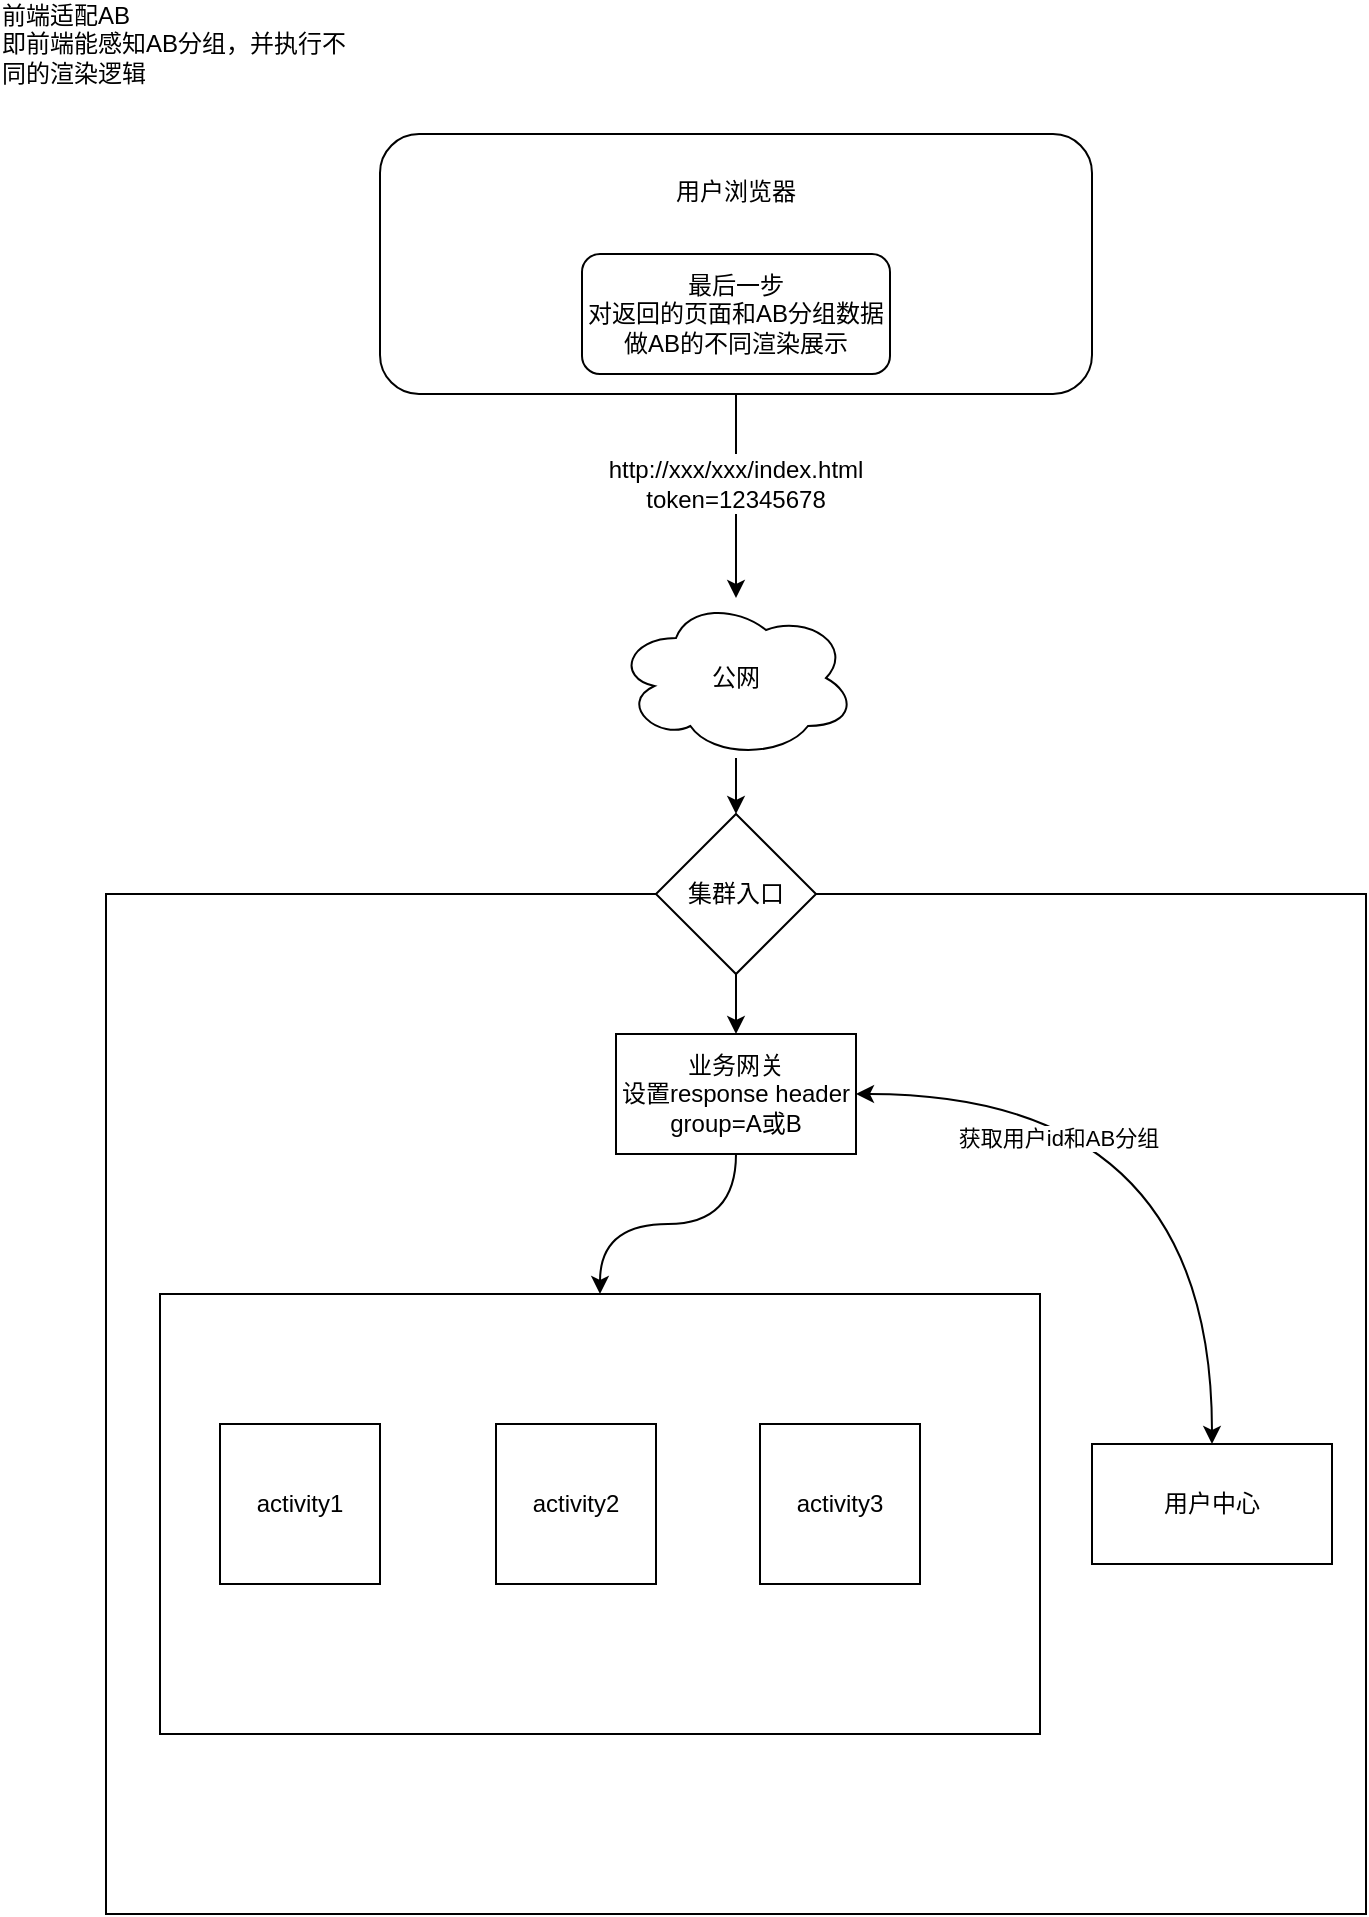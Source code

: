 <mxfile version="18.0.6" type="github"><diagram id="Yxt22_7JvWOLAqIqSXHk" name="Page-1"><mxGraphModel dx="1422" dy="761" grid="1" gridSize="10" guides="1" tooltips="1" connect="1" arrows="1" fold="1" page="1" pageScale="1" pageWidth="827" pageHeight="1169" background="none" math="0" shadow="0"><root><mxCell id="0"/><mxCell id="1" parent="0"/><mxCell id="5tcSja9tkFatsusSZwVJ-4" value="" style="edgeStyle=orthogonalEdgeStyle;rounded=0;orthogonalLoop=1;jettySize=auto;html=1;startArrow=none;" parent="1" source="5tcSja9tkFatsusSZwVJ-6" target="5tcSja9tkFatsusSZwVJ-3" edge="1"><mxGeometry relative="1" as="geometry"/></mxCell><mxCell id="-3pZguQRtrzeD_eJbFRD-1" value="用户浏览器&lt;br&gt;&lt;br&gt;&lt;br&gt;&lt;br&gt;&lt;br&gt;&lt;br&gt;" style="rounded=1;whiteSpace=wrap;html=1;" parent="1" vertex="1"><mxGeometry x="220" y="110" width="356" height="130" as="geometry"/></mxCell><mxCell id="5tcSja9tkFatsusSZwVJ-1" value="&lt;div style=&quot;text-align: left;&quot;&gt;&lt;span style=&quot;background-color: initial;&quot;&gt;前端适配AB&lt;/span&gt;&lt;/div&gt;&lt;div style=&quot;text-align: left;&quot;&gt;&lt;span style=&quot;background-color: initial;&quot;&gt;即前端能感知AB分组，并执行不同的渲染逻辑&lt;/span&gt;&lt;/div&gt;" style="text;html=1;strokeColor=none;fillColor=none;align=center;verticalAlign=middle;whiteSpace=wrap;rounded=0;" parent="1" vertex="1"><mxGeometry x="30" y="50" width="180" height="30" as="geometry"/></mxCell><mxCell id="5tcSja9tkFatsusSZwVJ-2" value="最后一步&lt;br&gt;对返回的页面和AB分组数据&lt;br&gt;做AB的不同渲染展示&lt;br&gt;" style="rounded=1;whiteSpace=wrap;html=1;" parent="1" vertex="1"><mxGeometry x="321" y="170" width="154" height="60" as="geometry"/></mxCell><mxCell id="5tcSja9tkFatsusSZwVJ-11" value="" style="edgeStyle=orthogonalEdgeStyle;rounded=0;orthogonalLoop=1;jettySize=auto;html=1;" parent="1" source="5tcSja9tkFatsusSZwVJ-3" target="5tcSja9tkFatsusSZwVJ-10" edge="1"><mxGeometry relative="1" as="geometry"/></mxCell><mxCell id="5tcSja9tkFatsusSZwVJ-3" value="公网" style="ellipse;shape=cloud;whiteSpace=wrap;html=1;" parent="1" vertex="1"><mxGeometry x="338" y="342" width="120" height="80" as="geometry"/></mxCell><mxCell id="5tcSja9tkFatsusSZwVJ-6" value="http://xxx/xxx/index.html&lt;br&gt;token=12345678" style="text;html=1;strokeColor=none;fillColor=none;align=center;verticalAlign=middle;whiteSpace=wrap;rounded=0;" parent="1" vertex="1"><mxGeometry x="368" y="270" width="60" height="30" as="geometry"/></mxCell><mxCell id="5tcSja9tkFatsusSZwVJ-7" value="" style="edgeStyle=orthogonalEdgeStyle;rounded=0;orthogonalLoop=1;jettySize=auto;html=1;endArrow=none;" parent="1" source="-3pZguQRtrzeD_eJbFRD-1" target="5tcSja9tkFatsusSZwVJ-6" edge="1"><mxGeometry relative="1" as="geometry"><mxPoint x="398" y="240" as="sourcePoint"/><mxPoint x="398" y="342" as="targetPoint"/></mxGeometry></mxCell><mxCell id="5tcSja9tkFatsusSZwVJ-8" value="" style="rounded=0;whiteSpace=wrap;html=1;" parent="1" vertex="1"><mxGeometry x="83" y="490" width="630" height="510" as="geometry"/></mxCell><mxCell id="5tcSja9tkFatsusSZwVJ-13" value="" style="edgeStyle=orthogonalEdgeStyle;rounded=0;orthogonalLoop=1;jettySize=auto;html=1;" parent="1" source="5tcSja9tkFatsusSZwVJ-10" target="5tcSja9tkFatsusSZwVJ-12" edge="1"><mxGeometry relative="1" as="geometry"/></mxCell><mxCell id="5tcSja9tkFatsusSZwVJ-10" value="集群入口" style="rhombus;whiteSpace=wrap;html=1;" parent="1" vertex="1"><mxGeometry x="358" y="450" width="80" height="80" as="geometry"/></mxCell><mxCell id="dOKmJBniq3wEawIYe2ma-7" style="edgeStyle=orthogonalEdgeStyle;rounded=0;orthogonalLoop=1;jettySize=auto;html=1;exitX=1;exitY=0.5;exitDx=0;exitDy=0;entryX=0.5;entryY=0;entryDx=0;entryDy=0;curved=1;startArrow=classic;startFill=1;" edge="1" parent="1" source="5tcSja9tkFatsusSZwVJ-12" target="dOKmJBniq3wEawIYe2ma-6"><mxGeometry relative="1" as="geometry"/></mxCell><mxCell id="dOKmJBniq3wEawIYe2ma-10" value="获取用户id和AB分组" style="edgeLabel;html=1;align=center;verticalAlign=middle;resizable=0;points=[];" vertex="1" connectable="0" parent="dOKmJBniq3wEawIYe2ma-7"><mxGeometry x="-0.428" y="-22" relative="1" as="geometry"><mxPoint as="offset"/></mxGeometry></mxCell><mxCell id="dOKmJBniq3wEawIYe2ma-9" style="edgeStyle=orthogonalEdgeStyle;curved=1;rounded=0;orthogonalLoop=1;jettySize=auto;html=1;entryX=0.5;entryY=0;entryDx=0;entryDy=0;startArrow=none;startFill=0;" edge="1" parent="1" source="5tcSja9tkFatsusSZwVJ-12" target="5tcSja9tkFatsusSZwVJ-14"><mxGeometry relative="1" as="geometry"/></mxCell><mxCell id="5tcSja9tkFatsusSZwVJ-12" value="业务网关&lt;br&gt;设置response header&lt;br&gt;group=A或B" style="rounded=0;whiteSpace=wrap;html=1;" parent="1" vertex="1"><mxGeometry x="338" y="560" width="120" height="60" as="geometry"/></mxCell><mxCell id="5tcSja9tkFatsusSZwVJ-14" value="" style="rounded=0;whiteSpace=wrap;html=1;" parent="1" vertex="1"><mxGeometry x="110" y="690" width="440" height="220" as="geometry"/></mxCell><mxCell id="dOKmJBniq3wEawIYe2ma-1" value="activity1" style="whiteSpace=wrap;html=1;aspect=fixed;" vertex="1" parent="1"><mxGeometry x="140" y="755" width="80" height="80" as="geometry"/></mxCell><mxCell id="dOKmJBniq3wEawIYe2ma-3" value="activity2" style="whiteSpace=wrap;html=1;aspect=fixed;" vertex="1" parent="1"><mxGeometry x="278" y="755" width="80" height="80" as="geometry"/></mxCell><mxCell id="dOKmJBniq3wEawIYe2ma-4" value="activity3" style="whiteSpace=wrap;html=1;aspect=fixed;" vertex="1" parent="1"><mxGeometry x="410" y="755" width="80" height="80" as="geometry"/></mxCell><mxCell id="dOKmJBniq3wEawIYe2ma-6" value="用户中心" style="rounded=0;whiteSpace=wrap;html=1;" vertex="1" parent="1"><mxGeometry x="576" y="765" width="120" height="60" as="geometry"/></mxCell></root></mxGraphModel></diagram></mxfile>